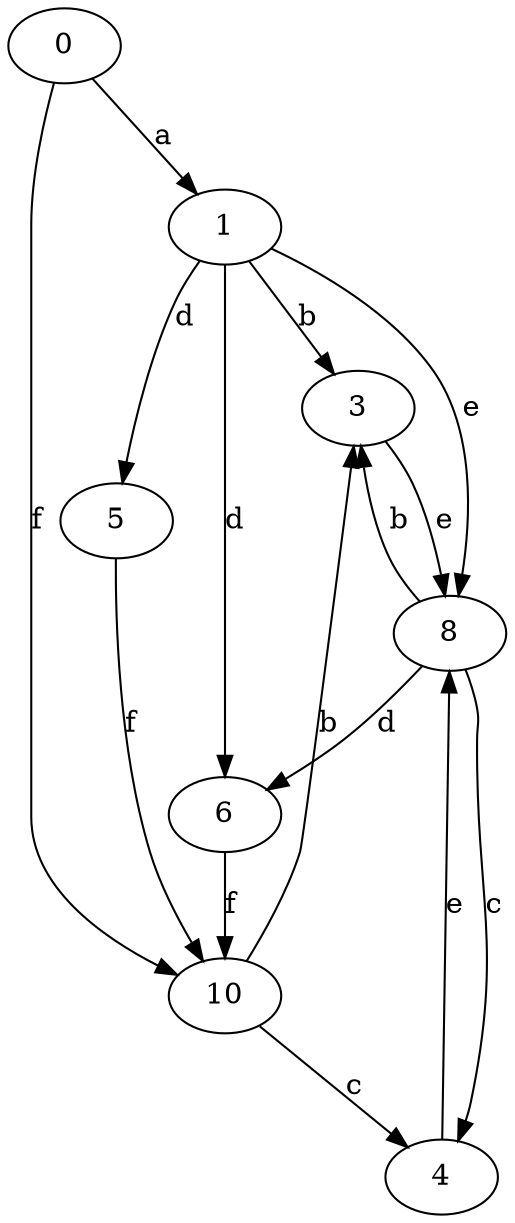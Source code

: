 strict digraph  {
0;
1;
3;
4;
5;
6;
8;
10;
0 -> 1  [label=a];
0 -> 10  [label=f];
1 -> 3  [label=b];
1 -> 5  [label=d];
1 -> 6  [label=d];
1 -> 8  [label=e];
3 -> 8  [label=e];
4 -> 8  [label=e];
5 -> 10  [label=f];
6 -> 10  [label=f];
8 -> 3  [label=b];
8 -> 4  [label=c];
8 -> 6  [label=d];
10 -> 3  [label=b];
10 -> 4  [label=c];
}
